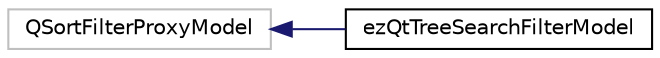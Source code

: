 digraph "Graphical Class Hierarchy"
{
 // LATEX_PDF_SIZE
  edge [fontname="Helvetica",fontsize="10",labelfontname="Helvetica",labelfontsize="10"];
  node [fontname="Helvetica",fontsize="10",shape=record];
  rankdir="LR";
  Node4064 [label="QSortFilterProxyModel",height=0.2,width=0.4,color="grey75", fillcolor="white", style="filled",tooltip=" "];
  Node4064 -> Node0 [dir="back",color="midnightblue",fontsize="10",style="solid",fontname="Helvetica"];
  Node0 [label="ezQtTreeSearchFilterModel",height=0.2,width=0.4,color="black", fillcolor="white", style="filled",URL="$da/d37/classez_qt_tree_search_filter_model.htm",tooltip=" "];
}
